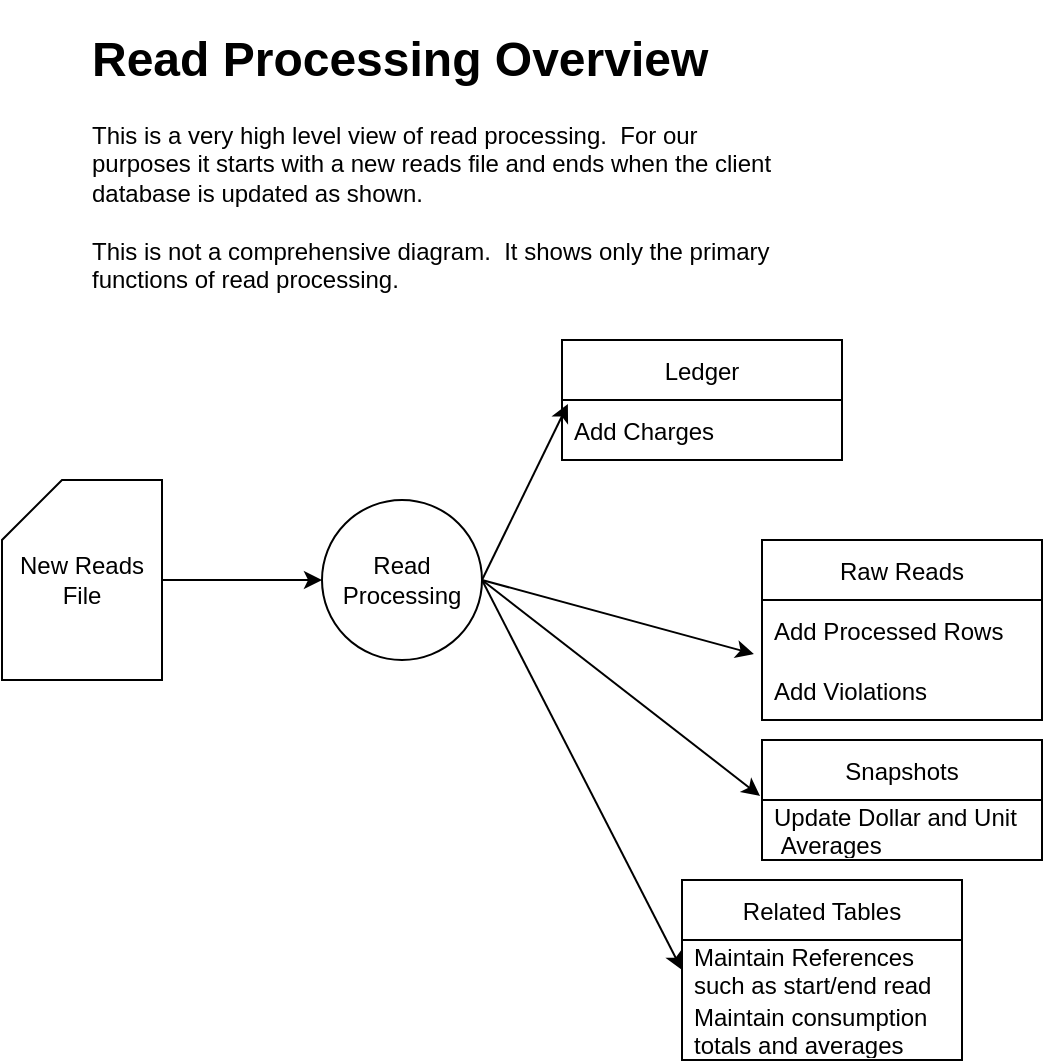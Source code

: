 <mxfile version="16.5.2" type="github"><diagram id="srmmlpSvbsf7YGcjQ70i" name="Page-1"><mxGraphModel dx="2062" dy="1162" grid="1" gridSize="10" guides="1" tooltips="1" connect="1" arrows="1" fold="1" page="1" pageScale="1" pageWidth="850" pageHeight="1100" math="0" shadow="0"><root><mxCell id="0"/><mxCell id="1" parent="0"/><mxCell id="x2ebI79oKvDRnOs9Fagf-1" value="New Reads File" style="shape=card;whiteSpace=wrap;html=1;" parent="1" vertex="1"><mxGeometry x="120" y="270" width="80" height="100" as="geometry"/></mxCell><mxCell id="x2ebI79oKvDRnOs9Fagf-4" value="Read Processing" style="ellipse;whiteSpace=wrap;html=1;aspect=fixed;" parent="1" vertex="1"><mxGeometry x="280" y="280" width="80" height="80" as="geometry"/></mxCell><mxCell id="x2ebI79oKvDRnOs9Fagf-5" value="Raw Reads" style="swimlane;fontStyle=0;childLayout=stackLayout;horizontal=1;startSize=30;horizontalStack=0;resizeParent=1;resizeParentMax=0;resizeLast=0;collapsible=1;marginBottom=0;" parent="1" vertex="1"><mxGeometry x="500" y="300" width="140" height="90" as="geometry"/></mxCell><mxCell id="x2ebI79oKvDRnOs9Fagf-6" value="Add Processed Rows" style="text;strokeColor=none;fillColor=none;align=left;verticalAlign=middle;spacingLeft=4;spacingRight=4;overflow=hidden;points=[[0,0.5],[1,0.5]];portConstraint=eastwest;rotatable=0;" parent="x2ebI79oKvDRnOs9Fagf-5" vertex="1"><mxGeometry y="30" width="140" height="30" as="geometry"/></mxCell><mxCell id="x2ebI79oKvDRnOs9Fagf-7" value="Add Violations" style="text;strokeColor=none;fillColor=none;align=left;verticalAlign=middle;spacingLeft=4;spacingRight=4;overflow=hidden;points=[[0,0.5],[1,0.5]];portConstraint=eastwest;rotatable=0;" parent="x2ebI79oKvDRnOs9Fagf-5" vertex="1"><mxGeometry y="60" width="140" height="30" as="geometry"/></mxCell><mxCell id="x2ebI79oKvDRnOs9Fagf-11" value="Ledger" style="swimlane;fontStyle=0;childLayout=stackLayout;horizontal=1;startSize=30;horizontalStack=0;resizeParent=1;resizeParentMax=0;resizeLast=0;collapsible=1;marginBottom=0;" parent="1" vertex="1"><mxGeometry x="400" y="200" width="140" height="60" as="geometry"/></mxCell><mxCell id="x2ebI79oKvDRnOs9Fagf-12" value="Add Charges" style="text;strokeColor=none;fillColor=none;align=left;verticalAlign=middle;spacingLeft=4;spacingRight=4;overflow=hidden;points=[[0,0.5],[1,0.5]];portConstraint=eastwest;rotatable=0;" parent="x2ebI79oKvDRnOs9Fagf-11" vertex="1"><mxGeometry y="30" width="140" height="30" as="geometry"/></mxCell><mxCell id="x2ebI79oKvDRnOs9Fagf-15" value="Snapshots" style="swimlane;fontStyle=0;childLayout=stackLayout;horizontal=1;startSize=30;horizontalStack=0;resizeParent=1;resizeParentMax=0;resizeLast=0;collapsible=1;marginBottom=0;" parent="1" vertex="1"><mxGeometry x="500" y="400" width="140" height="60" as="geometry"/></mxCell><mxCell id="x2ebI79oKvDRnOs9Fagf-16" value="Update Dollar and Unit&#10; Averages" style="text;strokeColor=none;fillColor=none;align=left;verticalAlign=middle;spacingLeft=4;spacingRight=4;overflow=hidden;points=[[0,0.5],[1,0.5]];portConstraint=eastwest;rotatable=0;" parent="x2ebI79oKvDRnOs9Fagf-15" vertex="1"><mxGeometry y="30" width="140" height="30" as="geometry"/></mxCell><mxCell id="x2ebI79oKvDRnOs9Fagf-19" value="Related Tables" style="swimlane;fontStyle=0;childLayout=stackLayout;horizontal=1;startSize=30;horizontalStack=0;resizeParent=1;resizeParentMax=0;resizeLast=0;collapsible=1;marginBottom=0;" parent="1" vertex="1"><mxGeometry x="460" y="470" width="140" height="90" as="geometry"/></mxCell><mxCell id="x2ebI79oKvDRnOs9Fagf-20" value="Maintain References&#10;such as start/end read" style="text;strokeColor=none;fillColor=none;align=left;verticalAlign=middle;spacingLeft=4;spacingRight=4;overflow=hidden;points=[[0,0.5],[1,0.5]];portConstraint=eastwest;rotatable=0;" parent="x2ebI79oKvDRnOs9Fagf-19" vertex="1"><mxGeometry y="30" width="140" height="30" as="geometry"/></mxCell><mxCell id="x2ebI79oKvDRnOs9Fagf-21" value="Maintain consumption&#10;totals and averages" style="text;strokeColor=none;fillColor=none;align=left;verticalAlign=middle;spacingLeft=4;spacingRight=4;overflow=hidden;points=[[0,0.5],[1,0.5]];portConstraint=eastwest;rotatable=0;" parent="x2ebI79oKvDRnOs9Fagf-19" vertex="1"><mxGeometry y="60" width="140" height="30" as="geometry"/></mxCell><mxCell id="x2ebI79oKvDRnOs9Fagf-23" value="" style="endArrow=classic;html=1;rounded=0;entryX=0.021;entryY=0.067;entryDx=0;entryDy=0;entryPerimeter=0;exitX=1;exitY=0.5;exitDx=0;exitDy=0;" parent="1" source="x2ebI79oKvDRnOs9Fagf-4" target="x2ebI79oKvDRnOs9Fagf-12" edge="1"><mxGeometry width="50" height="50" relative="1" as="geometry"><mxPoint x="390" y="370" as="sourcePoint"/><mxPoint x="440" y="320" as="targetPoint"/></mxGeometry></mxCell><mxCell id="x2ebI79oKvDRnOs9Fagf-24" value="" style="endArrow=classic;html=1;rounded=0;exitX=1;exitY=0.5;exitDx=0;exitDy=0;entryX=-0.029;entryY=0.9;entryDx=0;entryDy=0;entryPerimeter=0;" parent="1" source="x2ebI79oKvDRnOs9Fagf-4" target="x2ebI79oKvDRnOs9Fagf-6" edge="1"><mxGeometry width="50" height="50" relative="1" as="geometry"><mxPoint x="390" y="380" as="sourcePoint"/><mxPoint x="440" y="330" as="targetPoint"/></mxGeometry></mxCell><mxCell id="x2ebI79oKvDRnOs9Fagf-25" value="" style="endArrow=classic;html=1;rounded=0;entryX=-0.007;entryY=-0.067;entryDx=0;entryDy=0;entryPerimeter=0;exitX=1;exitY=0.5;exitDx=0;exitDy=0;" parent="1" source="x2ebI79oKvDRnOs9Fagf-4" target="x2ebI79oKvDRnOs9Fagf-16" edge="1"><mxGeometry width="50" height="50" relative="1" as="geometry"><mxPoint x="350" y="430" as="sourcePoint"/><mxPoint x="400" y="380" as="targetPoint"/></mxGeometry></mxCell><mxCell id="x2ebI79oKvDRnOs9Fagf-26" value="" style="endArrow=classic;html=1;rounded=0;entryX=0;entryY=0.5;entryDx=0;entryDy=0;exitX=1;exitY=0.5;exitDx=0;exitDy=0;" parent="1" source="x2ebI79oKvDRnOs9Fagf-4" target="x2ebI79oKvDRnOs9Fagf-20" edge="1"><mxGeometry width="50" height="50" relative="1" as="geometry"><mxPoint x="480" y="810" as="sourcePoint"/><mxPoint x="530" y="760" as="targetPoint"/></mxGeometry></mxCell><mxCell id="x2ebI79oKvDRnOs9Fagf-27" value="" style="endArrow=classic;html=1;rounded=0;entryX=0;entryY=0.5;entryDx=0;entryDy=0;exitX=1;exitY=0.5;exitDx=0;exitDy=0;exitPerimeter=0;" parent="1" source="x2ebI79oKvDRnOs9Fagf-1" target="x2ebI79oKvDRnOs9Fagf-4" edge="1"><mxGeometry width="50" height="50" relative="1" as="geometry"><mxPoint x="480" y="810" as="sourcePoint"/><mxPoint x="530" y="760" as="targetPoint"/></mxGeometry></mxCell><mxCell id="x2ebI79oKvDRnOs9Fagf-28" value="&lt;h1&gt;Read Processing Overview&lt;/h1&gt;&lt;div&gt;This is a very high level view of read processing.&amp;nbsp; For our purposes it starts with a new reads file and ends when the client database is updated as shown.&lt;/div&gt;&lt;div&gt;&lt;br&gt;&lt;/div&gt;&lt;div&gt;This is not a comprehensive diagram.&amp;nbsp; It shows only the primary functions of read processing.&lt;/div&gt;" style="text;html=1;strokeColor=none;fillColor=none;spacing=5;spacingTop=-20;whiteSpace=wrap;overflow=hidden;rounded=0;" parent="1" vertex="1"><mxGeometry x="160" y="40" width="360" height="150" as="geometry"/></mxCell></root></mxGraphModel></diagram></mxfile>